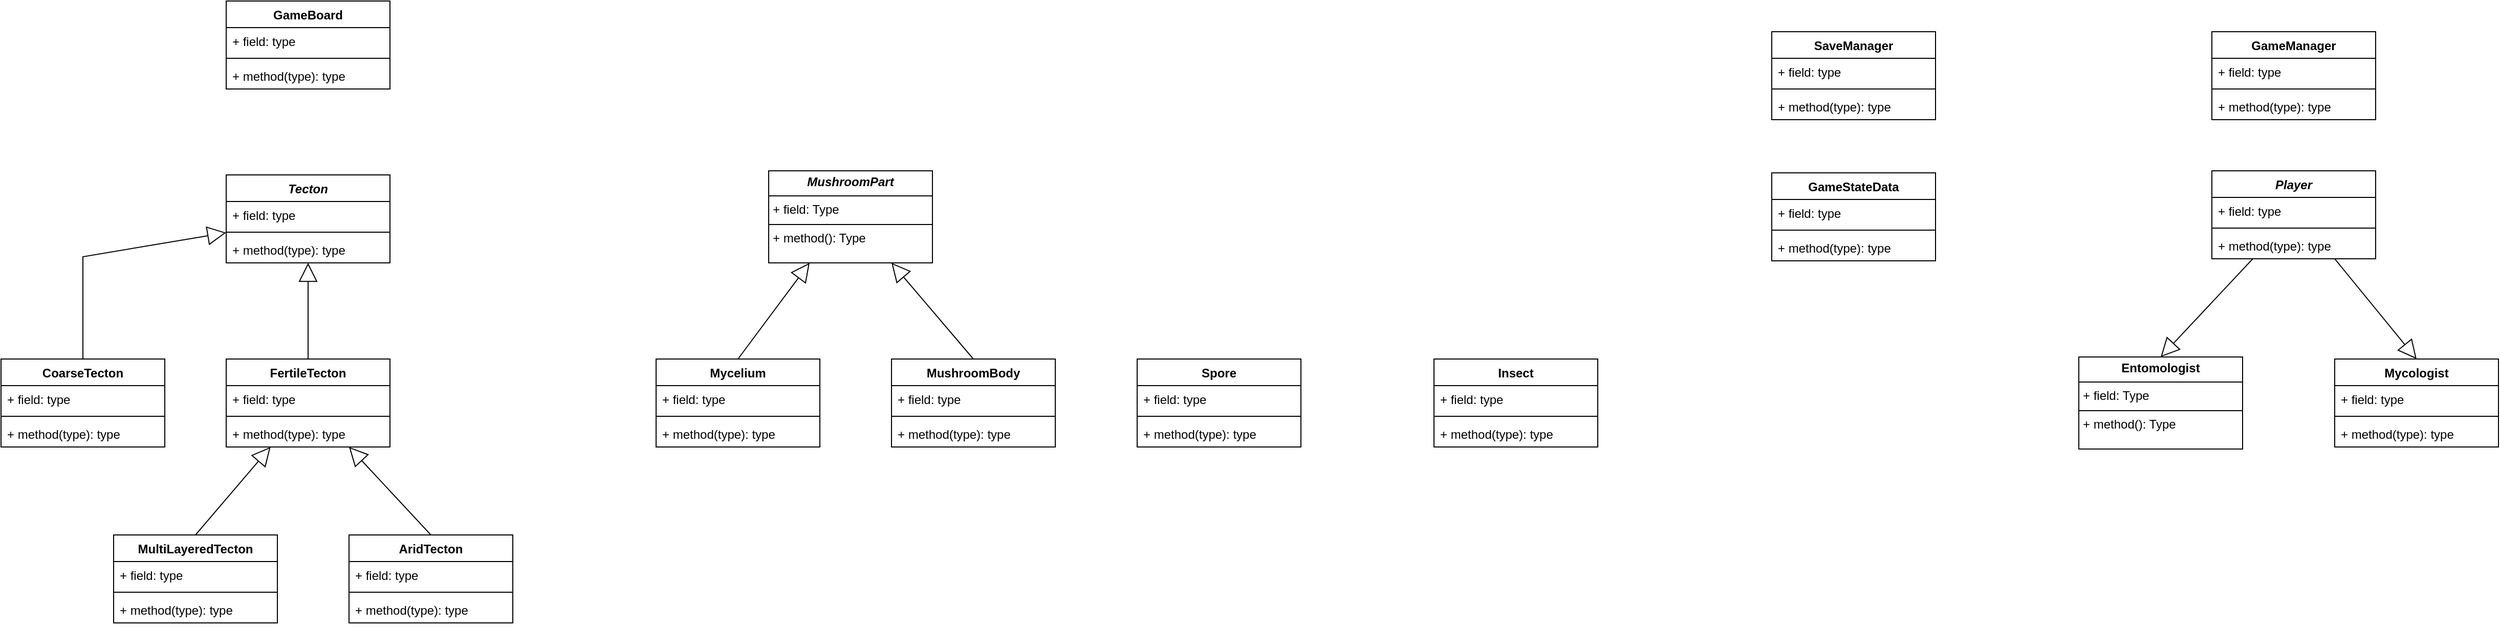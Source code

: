 <mxfile version="26.0.16">
  <diagram name="1 oldal" id="HN4nqooMKYYf8FHrTF-G">
    <mxGraphModel dx="1392" dy="761" grid="1" gridSize="10" guides="1" tooltips="1" connect="1" arrows="1" fold="1" page="1" pageScale="1" pageWidth="827" pageHeight="1169" math="0" shadow="0">
      <root>
        <mxCell id="0" />
        <mxCell id="1" parent="0" />
        <mxCell id="9xMKTx-2CF4HgZ_WFdCq-62" value="&lt;i&gt;Tecton&lt;/i&gt;" style="swimlane;fontStyle=1;align=center;verticalAlign=top;childLayout=stackLayout;horizontal=1;startSize=26;horizontalStack=0;resizeParent=1;resizeParentMax=0;resizeLast=0;collapsible=1;marginBottom=0;whiteSpace=wrap;html=1;" parent="1" vertex="1">
          <mxGeometry x="240" y="190" width="160" height="86" as="geometry">
            <mxRectangle x="240" y="190" width="80" height="30" as="alternateBounds" />
          </mxGeometry>
        </mxCell>
        <mxCell id="9xMKTx-2CF4HgZ_WFdCq-63" value="+ field: type" style="text;strokeColor=none;fillColor=none;align=left;verticalAlign=top;spacingLeft=4;spacingRight=4;overflow=hidden;rotatable=0;points=[[0,0.5],[1,0.5]];portConstraint=eastwest;whiteSpace=wrap;html=1;" parent="9xMKTx-2CF4HgZ_WFdCq-62" vertex="1">
          <mxGeometry y="26" width="160" height="26" as="geometry" />
        </mxCell>
        <mxCell id="9xMKTx-2CF4HgZ_WFdCq-64" value="" style="line;strokeWidth=1;fillColor=none;align=left;verticalAlign=middle;spacingTop=-1;spacingLeft=3;spacingRight=3;rotatable=0;labelPosition=right;points=[];portConstraint=eastwest;strokeColor=inherit;" parent="9xMKTx-2CF4HgZ_WFdCq-62" vertex="1">
          <mxGeometry y="52" width="160" height="8" as="geometry" />
        </mxCell>
        <mxCell id="9xMKTx-2CF4HgZ_WFdCq-65" value="+ method(type): type" style="text;strokeColor=none;fillColor=none;align=left;verticalAlign=top;spacingLeft=4;spacingRight=4;overflow=hidden;rotatable=0;points=[[0,0.5],[1,0.5]];portConstraint=eastwest;whiteSpace=wrap;html=1;" parent="9xMKTx-2CF4HgZ_WFdCq-62" vertex="1">
          <mxGeometry y="60" width="160" height="26" as="geometry" />
        </mxCell>
        <mxCell id="9xMKTx-2CF4HgZ_WFdCq-66" value="CoarseTecton" style="swimlane;fontStyle=1;align=center;verticalAlign=top;childLayout=stackLayout;horizontal=1;startSize=26;horizontalStack=0;resizeParent=1;resizeParentMax=0;resizeLast=0;collapsible=1;marginBottom=0;whiteSpace=wrap;html=1;" parent="1" vertex="1">
          <mxGeometry x="20" y="370" width="160" height="86" as="geometry" />
        </mxCell>
        <mxCell id="9xMKTx-2CF4HgZ_WFdCq-67" value="+ field: type" style="text;strokeColor=none;fillColor=none;align=left;verticalAlign=top;spacingLeft=4;spacingRight=4;overflow=hidden;rotatable=0;points=[[0,0.5],[1,0.5]];portConstraint=eastwest;whiteSpace=wrap;html=1;" parent="9xMKTx-2CF4HgZ_WFdCq-66" vertex="1">
          <mxGeometry y="26" width="160" height="26" as="geometry" />
        </mxCell>
        <mxCell id="9xMKTx-2CF4HgZ_WFdCq-68" value="" style="line;strokeWidth=1;fillColor=none;align=left;verticalAlign=middle;spacingTop=-1;spacingLeft=3;spacingRight=3;rotatable=0;labelPosition=right;points=[];portConstraint=eastwest;strokeColor=inherit;" parent="9xMKTx-2CF4HgZ_WFdCq-66" vertex="1">
          <mxGeometry y="52" width="160" height="8" as="geometry" />
        </mxCell>
        <mxCell id="9xMKTx-2CF4HgZ_WFdCq-69" value="+ method(type): type" style="text;strokeColor=none;fillColor=none;align=left;verticalAlign=top;spacingLeft=4;spacingRight=4;overflow=hidden;rotatable=0;points=[[0,0.5],[1,0.5]];portConstraint=eastwest;whiteSpace=wrap;html=1;" parent="9xMKTx-2CF4HgZ_WFdCq-66" vertex="1">
          <mxGeometry y="60" width="160" height="26" as="geometry" />
        </mxCell>
        <mxCell id="9xMKTx-2CF4HgZ_WFdCq-72" value="FertileTecton" style="swimlane;fontStyle=1;align=center;verticalAlign=top;childLayout=stackLayout;horizontal=1;startSize=26;horizontalStack=0;resizeParent=1;resizeParentMax=0;resizeLast=0;collapsible=1;marginBottom=0;whiteSpace=wrap;html=1;" parent="1" vertex="1">
          <mxGeometry x="240" y="370" width="160" height="86" as="geometry" />
        </mxCell>
        <mxCell id="9xMKTx-2CF4HgZ_WFdCq-73" value="+ field: type" style="text;strokeColor=none;fillColor=none;align=left;verticalAlign=top;spacingLeft=4;spacingRight=4;overflow=hidden;rotatable=0;points=[[0,0.5],[1,0.5]];portConstraint=eastwest;whiteSpace=wrap;html=1;" parent="9xMKTx-2CF4HgZ_WFdCq-72" vertex="1">
          <mxGeometry y="26" width="160" height="26" as="geometry" />
        </mxCell>
        <mxCell id="9xMKTx-2CF4HgZ_WFdCq-74" value="" style="line;strokeWidth=1;fillColor=none;align=left;verticalAlign=middle;spacingTop=-1;spacingLeft=3;spacingRight=3;rotatable=0;labelPosition=right;points=[];portConstraint=eastwest;strokeColor=inherit;" parent="9xMKTx-2CF4HgZ_WFdCq-72" vertex="1">
          <mxGeometry y="52" width="160" height="8" as="geometry" />
        </mxCell>
        <mxCell id="9xMKTx-2CF4HgZ_WFdCq-75" value="+ method(type): type" style="text;strokeColor=none;fillColor=none;align=left;verticalAlign=top;spacingLeft=4;spacingRight=4;overflow=hidden;rotatable=0;points=[[0,0.5],[1,0.5]];portConstraint=eastwest;whiteSpace=wrap;html=1;" parent="9xMKTx-2CF4HgZ_WFdCq-72" vertex="1">
          <mxGeometry y="60" width="160" height="26" as="geometry" />
        </mxCell>
        <mxCell id="9xMKTx-2CF4HgZ_WFdCq-80" value="" style="endArrow=block;endSize=16;endFill=0;html=1;rounded=0;exitX=0.5;exitY=0;exitDx=0;exitDy=0;" parent="1" target="9xMKTx-2CF4HgZ_WFdCq-62" edge="1" source="9xMKTx-2CF4HgZ_WFdCq-66">
          <mxGeometry width="160" relative="1" as="geometry">
            <mxPoint x="240" y="270" as="sourcePoint" />
            <mxPoint x="220" y="320" as="targetPoint" />
            <Array as="points">
              <mxPoint x="100" y="270" />
            </Array>
          </mxGeometry>
        </mxCell>
        <mxCell id="9xMKTx-2CF4HgZ_WFdCq-81" value="" style="endArrow=block;endSize=16;endFill=0;html=1;rounded=0;exitX=0.5;exitY=0;exitDx=0;exitDy=0;" parent="1" source="9xMKTx-2CF4HgZ_WFdCq-72" edge="1" target="9xMKTx-2CF4HgZ_WFdCq-62">
          <mxGeometry width="160" relative="1" as="geometry">
            <mxPoint x="314" y="270" as="sourcePoint" />
            <mxPoint x="370" y="330" as="targetPoint" />
          </mxGeometry>
        </mxCell>
        <mxCell id="9xMKTx-2CF4HgZ_WFdCq-82" value="MultiLayeredTecton" style="swimlane;fontStyle=1;align=center;verticalAlign=top;childLayout=stackLayout;horizontal=1;startSize=26;horizontalStack=0;resizeParent=1;resizeParentMax=0;resizeLast=0;collapsible=1;marginBottom=0;whiteSpace=wrap;html=1;" parent="1" vertex="1">
          <mxGeometry x="130" y="542" width="160" height="86" as="geometry" />
        </mxCell>
        <mxCell id="9xMKTx-2CF4HgZ_WFdCq-83" value="+ field: type" style="text;strokeColor=none;fillColor=none;align=left;verticalAlign=top;spacingLeft=4;spacingRight=4;overflow=hidden;rotatable=0;points=[[0,0.5],[1,0.5]];portConstraint=eastwest;whiteSpace=wrap;html=1;" parent="9xMKTx-2CF4HgZ_WFdCq-82" vertex="1">
          <mxGeometry y="26" width="160" height="26" as="geometry" />
        </mxCell>
        <mxCell id="9xMKTx-2CF4HgZ_WFdCq-84" value="" style="line;strokeWidth=1;fillColor=none;align=left;verticalAlign=middle;spacingTop=-1;spacingLeft=3;spacingRight=3;rotatable=0;labelPosition=right;points=[];portConstraint=eastwest;strokeColor=inherit;" parent="9xMKTx-2CF4HgZ_WFdCq-82" vertex="1">
          <mxGeometry y="52" width="160" height="8" as="geometry" />
        </mxCell>
        <mxCell id="9xMKTx-2CF4HgZ_WFdCq-85" value="+ method(type): type" style="text;strokeColor=none;fillColor=none;align=left;verticalAlign=top;spacingLeft=4;spacingRight=4;overflow=hidden;rotatable=0;points=[[0,0.5],[1,0.5]];portConstraint=eastwest;whiteSpace=wrap;html=1;" parent="9xMKTx-2CF4HgZ_WFdCq-82" vertex="1">
          <mxGeometry y="60" width="160" height="26" as="geometry" />
        </mxCell>
        <mxCell id="9xMKTx-2CF4HgZ_WFdCq-86" value="AridTecton" style="swimlane;fontStyle=1;align=center;verticalAlign=top;childLayout=stackLayout;horizontal=1;startSize=26;horizontalStack=0;resizeParent=1;resizeParentMax=0;resizeLast=0;collapsible=1;marginBottom=0;whiteSpace=wrap;html=1;" parent="1" vertex="1">
          <mxGeometry x="360" y="542" width="160" height="86" as="geometry" />
        </mxCell>
        <mxCell id="9xMKTx-2CF4HgZ_WFdCq-87" value="+ field: type" style="text;strokeColor=none;fillColor=none;align=left;verticalAlign=top;spacingLeft=4;spacingRight=4;overflow=hidden;rotatable=0;points=[[0,0.5],[1,0.5]];portConstraint=eastwest;whiteSpace=wrap;html=1;" parent="9xMKTx-2CF4HgZ_WFdCq-86" vertex="1">
          <mxGeometry y="26" width="160" height="26" as="geometry" />
        </mxCell>
        <mxCell id="9xMKTx-2CF4HgZ_WFdCq-88" value="" style="line;strokeWidth=1;fillColor=none;align=left;verticalAlign=middle;spacingTop=-1;spacingLeft=3;spacingRight=3;rotatable=0;labelPosition=right;points=[];portConstraint=eastwest;strokeColor=inherit;" parent="9xMKTx-2CF4HgZ_WFdCq-86" vertex="1">
          <mxGeometry y="52" width="160" height="8" as="geometry" />
        </mxCell>
        <mxCell id="9xMKTx-2CF4HgZ_WFdCq-89" value="+ method(type): type" style="text;strokeColor=none;fillColor=none;align=left;verticalAlign=top;spacingLeft=4;spacingRight=4;overflow=hidden;rotatable=0;points=[[0,0.5],[1,0.5]];portConstraint=eastwest;whiteSpace=wrap;html=1;" parent="9xMKTx-2CF4HgZ_WFdCq-86" vertex="1">
          <mxGeometry y="60" width="160" height="26" as="geometry" />
        </mxCell>
        <mxCell id="9xMKTx-2CF4HgZ_WFdCq-94" value="" style="endArrow=block;endSize=16;endFill=0;html=1;rounded=0;exitX=0.5;exitY=0;exitDx=0;exitDy=0;" parent="1" source="9xMKTx-2CF4HgZ_WFdCq-86" target="9xMKTx-2CF4HgZ_WFdCq-72" edge="1">
          <mxGeometry width="160" relative="1" as="geometry">
            <mxPoint x="330" y="430" as="sourcePoint" />
            <mxPoint x="490" y="490" as="targetPoint" />
          </mxGeometry>
        </mxCell>
        <mxCell id="9xMKTx-2CF4HgZ_WFdCq-96" value="" style="endArrow=block;endSize=16;endFill=0;html=1;rounded=0;exitX=0.5;exitY=0;exitDx=0;exitDy=0;" parent="1" source="9xMKTx-2CF4HgZ_WFdCq-82" target="9xMKTx-2CF4HgZ_WFdCq-72" edge="1">
          <mxGeometry x="0.003" width="160" relative="1" as="geometry">
            <mxPoint x="270" y="520" as="sourcePoint" />
            <mxPoint x="190" y="520" as="targetPoint" />
            <mxPoint as="offset" />
          </mxGeometry>
        </mxCell>
        <mxCell id="9xMKTx-2CF4HgZ_WFdCq-107" value="&lt;p style=&quot;margin:0px;margin-top:4px;text-align:center;&quot;&gt;&lt;b&gt;&lt;i&gt;MushroomPart&lt;/i&gt;&lt;/b&gt;&lt;/p&gt;&lt;hr size=&quot;1&quot; style=&quot;border-style:solid;&quot;&gt;&lt;p style=&quot;margin:0px;margin-left:4px;&quot;&gt;+ field: Type&lt;/p&gt;&lt;hr size=&quot;1&quot; style=&quot;border-style:solid;&quot;&gt;&lt;p style=&quot;margin:0px;margin-left:4px;&quot;&gt;+ method(): Type&lt;/p&gt;" style="verticalAlign=top;align=left;overflow=fill;html=1;whiteSpace=wrap;" parent="1" vertex="1">
          <mxGeometry x="770" y="186" width="160" height="90" as="geometry" />
        </mxCell>
        <mxCell id="9xMKTx-2CF4HgZ_WFdCq-108" style="edgeStyle=orthogonalEdgeStyle;rounded=0;orthogonalLoop=1;jettySize=auto;html=1;exitX=0.5;exitY=1;exitDx=0;exitDy=0;" parent="1" source="9xMKTx-2CF4HgZ_WFdCq-107" target="9xMKTx-2CF4HgZ_WFdCq-107" edge="1">
          <mxGeometry relative="1" as="geometry" />
        </mxCell>
        <mxCell id="9xMKTx-2CF4HgZ_WFdCq-109" value="Mycelium" style="swimlane;fontStyle=1;align=center;verticalAlign=top;childLayout=stackLayout;horizontal=1;startSize=26;horizontalStack=0;resizeParent=1;resizeParentMax=0;resizeLast=0;collapsible=1;marginBottom=0;whiteSpace=wrap;html=1;" parent="1" vertex="1">
          <mxGeometry x="660" y="370" width="160" height="86" as="geometry" />
        </mxCell>
        <mxCell id="9xMKTx-2CF4HgZ_WFdCq-110" value="+ field: type" style="text;strokeColor=none;fillColor=none;align=left;verticalAlign=top;spacingLeft=4;spacingRight=4;overflow=hidden;rotatable=0;points=[[0,0.5],[1,0.5]];portConstraint=eastwest;whiteSpace=wrap;html=1;" parent="9xMKTx-2CF4HgZ_WFdCq-109" vertex="1">
          <mxGeometry y="26" width="160" height="26" as="geometry" />
        </mxCell>
        <mxCell id="9xMKTx-2CF4HgZ_WFdCq-111" value="" style="line;strokeWidth=1;fillColor=none;align=left;verticalAlign=middle;spacingTop=-1;spacingLeft=3;spacingRight=3;rotatable=0;labelPosition=right;points=[];portConstraint=eastwest;strokeColor=inherit;" parent="9xMKTx-2CF4HgZ_WFdCq-109" vertex="1">
          <mxGeometry y="52" width="160" height="8" as="geometry" />
        </mxCell>
        <mxCell id="9xMKTx-2CF4HgZ_WFdCq-112" value="+ method(type): type" style="text;strokeColor=none;fillColor=none;align=left;verticalAlign=top;spacingLeft=4;spacingRight=4;overflow=hidden;rotatable=0;points=[[0,0.5],[1,0.5]];portConstraint=eastwest;whiteSpace=wrap;html=1;" parent="9xMKTx-2CF4HgZ_WFdCq-109" vertex="1">
          <mxGeometry y="60" width="160" height="26" as="geometry" />
        </mxCell>
        <mxCell id="9xMKTx-2CF4HgZ_WFdCq-113" value="MushroomBody" style="swimlane;fontStyle=1;align=center;verticalAlign=top;childLayout=stackLayout;horizontal=1;startSize=26;horizontalStack=0;resizeParent=1;resizeParentMax=0;resizeLast=0;collapsible=1;marginBottom=0;whiteSpace=wrap;html=1;" parent="1" vertex="1">
          <mxGeometry x="890" y="370" width="160" height="86" as="geometry" />
        </mxCell>
        <mxCell id="9xMKTx-2CF4HgZ_WFdCq-114" value="+ field: type" style="text;strokeColor=none;fillColor=none;align=left;verticalAlign=top;spacingLeft=4;spacingRight=4;overflow=hidden;rotatable=0;points=[[0,0.5],[1,0.5]];portConstraint=eastwest;whiteSpace=wrap;html=1;" parent="9xMKTx-2CF4HgZ_WFdCq-113" vertex="1">
          <mxGeometry y="26" width="160" height="26" as="geometry" />
        </mxCell>
        <mxCell id="9xMKTx-2CF4HgZ_WFdCq-115" value="" style="line;strokeWidth=1;fillColor=none;align=left;verticalAlign=middle;spacingTop=-1;spacingLeft=3;spacingRight=3;rotatable=0;labelPosition=right;points=[];portConstraint=eastwest;strokeColor=inherit;" parent="9xMKTx-2CF4HgZ_WFdCq-113" vertex="1">
          <mxGeometry y="52" width="160" height="8" as="geometry" />
        </mxCell>
        <mxCell id="9xMKTx-2CF4HgZ_WFdCq-116" value="+ method(type): type" style="text;strokeColor=none;fillColor=none;align=left;verticalAlign=top;spacingLeft=4;spacingRight=4;overflow=hidden;rotatable=0;points=[[0,0.5],[1,0.5]];portConstraint=eastwest;whiteSpace=wrap;html=1;" parent="9xMKTx-2CF4HgZ_WFdCq-113" vertex="1">
          <mxGeometry y="60" width="160" height="26" as="geometry" />
        </mxCell>
        <mxCell id="9xMKTx-2CF4HgZ_WFdCq-117" value="" style="endArrow=block;endSize=16;endFill=0;html=1;rounded=0;exitX=0.5;exitY=0;exitDx=0;exitDy=0;entryX=0.75;entryY=1;entryDx=0;entryDy=0;" parent="1" source="9xMKTx-2CF4HgZ_WFdCq-113" target="9xMKTx-2CF4HgZ_WFdCq-107" edge="1">
          <mxGeometry width="160" relative="1" as="geometry">
            <mxPoint x="330" y="430" as="sourcePoint" />
            <mxPoint x="980" y="320" as="targetPoint" />
          </mxGeometry>
        </mxCell>
        <mxCell id="9xMKTx-2CF4HgZ_WFdCq-118" value="" style="endArrow=block;endSize=16;endFill=0;html=1;rounded=0;exitX=0.5;exitY=0;exitDx=0;exitDy=0;entryX=0.25;entryY=1;entryDx=0;entryDy=0;" parent="1" source="9xMKTx-2CF4HgZ_WFdCq-109" target="9xMKTx-2CF4HgZ_WFdCq-107" edge="1">
          <mxGeometry width="160" relative="1" as="geometry">
            <mxPoint x="330" y="430" as="sourcePoint" />
            <mxPoint x="720" y="320" as="targetPoint" />
          </mxGeometry>
        </mxCell>
        <mxCell id="9xMKTx-2CF4HgZ_WFdCq-123" value="Spore" style="swimlane;fontStyle=1;align=center;verticalAlign=top;childLayout=stackLayout;horizontal=1;startSize=26;horizontalStack=0;resizeParent=1;resizeParentMax=0;resizeLast=0;collapsible=1;marginBottom=0;whiteSpace=wrap;html=1;" parent="1" vertex="1">
          <mxGeometry x="1130" y="370" width="160" height="86" as="geometry" />
        </mxCell>
        <mxCell id="9xMKTx-2CF4HgZ_WFdCq-124" value="+ field: type" style="text;strokeColor=none;fillColor=none;align=left;verticalAlign=top;spacingLeft=4;spacingRight=4;overflow=hidden;rotatable=0;points=[[0,0.5],[1,0.5]];portConstraint=eastwest;whiteSpace=wrap;html=1;" parent="9xMKTx-2CF4HgZ_WFdCq-123" vertex="1">
          <mxGeometry y="26" width="160" height="26" as="geometry" />
        </mxCell>
        <mxCell id="9xMKTx-2CF4HgZ_WFdCq-125" value="" style="line;strokeWidth=1;fillColor=none;align=left;verticalAlign=middle;spacingTop=-1;spacingLeft=3;spacingRight=3;rotatable=0;labelPosition=right;points=[];portConstraint=eastwest;strokeColor=inherit;" parent="9xMKTx-2CF4HgZ_WFdCq-123" vertex="1">
          <mxGeometry y="52" width="160" height="8" as="geometry" />
        </mxCell>
        <mxCell id="9xMKTx-2CF4HgZ_WFdCq-126" value="+ method(type): type" style="text;strokeColor=none;fillColor=none;align=left;verticalAlign=top;spacingLeft=4;spacingRight=4;overflow=hidden;rotatable=0;points=[[0,0.5],[1,0.5]];portConstraint=eastwest;whiteSpace=wrap;html=1;" parent="9xMKTx-2CF4HgZ_WFdCq-123" vertex="1">
          <mxGeometry y="60" width="160" height="26" as="geometry" />
        </mxCell>
        <mxCell id="9xMKTx-2CF4HgZ_WFdCq-139" value="Insect" style="swimlane;fontStyle=1;align=center;verticalAlign=top;childLayout=stackLayout;horizontal=1;startSize=26;horizontalStack=0;resizeParent=1;resizeParentMax=0;resizeLast=0;collapsible=1;marginBottom=0;whiteSpace=wrap;html=1;" parent="1" vertex="1">
          <mxGeometry x="1420" y="370" width="160" height="86" as="geometry" />
        </mxCell>
        <mxCell id="9xMKTx-2CF4HgZ_WFdCq-140" value="+ field: type" style="text;strokeColor=none;fillColor=none;align=left;verticalAlign=top;spacingLeft=4;spacingRight=4;overflow=hidden;rotatable=0;points=[[0,0.5],[1,0.5]];portConstraint=eastwest;whiteSpace=wrap;html=1;" parent="9xMKTx-2CF4HgZ_WFdCq-139" vertex="1">
          <mxGeometry y="26" width="160" height="26" as="geometry" />
        </mxCell>
        <mxCell id="9xMKTx-2CF4HgZ_WFdCq-141" value="" style="line;strokeWidth=1;fillColor=none;align=left;verticalAlign=middle;spacingTop=-1;spacingLeft=3;spacingRight=3;rotatable=0;labelPosition=right;points=[];portConstraint=eastwest;strokeColor=inherit;" parent="9xMKTx-2CF4HgZ_WFdCq-139" vertex="1">
          <mxGeometry y="52" width="160" height="8" as="geometry" />
        </mxCell>
        <mxCell id="9xMKTx-2CF4HgZ_WFdCq-142" value="+ method(type): type" style="text;strokeColor=none;fillColor=none;align=left;verticalAlign=top;spacingLeft=4;spacingRight=4;overflow=hidden;rotatable=0;points=[[0,0.5],[1,0.5]];portConstraint=eastwest;whiteSpace=wrap;html=1;" parent="9xMKTx-2CF4HgZ_WFdCq-139" vertex="1">
          <mxGeometry y="60" width="160" height="26" as="geometry" />
        </mxCell>
        <mxCell id="9xMKTx-2CF4HgZ_WFdCq-143" value="GameManager" style="swimlane;fontStyle=1;align=center;verticalAlign=top;childLayout=stackLayout;horizontal=1;startSize=26;horizontalStack=0;resizeParent=1;resizeParentMax=0;resizeLast=0;collapsible=1;marginBottom=0;whiteSpace=wrap;html=1;" parent="1" vertex="1">
          <mxGeometry x="2180" y="50" width="160" height="86" as="geometry" />
        </mxCell>
        <mxCell id="9xMKTx-2CF4HgZ_WFdCq-144" value="+ field: type" style="text;strokeColor=none;fillColor=none;align=left;verticalAlign=top;spacingLeft=4;spacingRight=4;overflow=hidden;rotatable=0;points=[[0,0.5],[1,0.5]];portConstraint=eastwest;whiteSpace=wrap;html=1;" parent="9xMKTx-2CF4HgZ_WFdCq-143" vertex="1">
          <mxGeometry y="26" width="160" height="26" as="geometry" />
        </mxCell>
        <mxCell id="9xMKTx-2CF4HgZ_WFdCq-145" value="" style="line;strokeWidth=1;fillColor=none;align=left;verticalAlign=middle;spacingTop=-1;spacingLeft=3;spacingRight=3;rotatable=0;labelPosition=right;points=[];portConstraint=eastwest;strokeColor=inherit;" parent="9xMKTx-2CF4HgZ_WFdCq-143" vertex="1">
          <mxGeometry y="52" width="160" height="8" as="geometry" />
        </mxCell>
        <mxCell id="9xMKTx-2CF4HgZ_WFdCq-146" value="+ method(type): type" style="text;strokeColor=none;fillColor=none;align=left;verticalAlign=top;spacingLeft=4;spacingRight=4;overflow=hidden;rotatable=0;points=[[0,0.5],[1,0.5]];portConstraint=eastwest;whiteSpace=wrap;html=1;" parent="9xMKTx-2CF4HgZ_WFdCq-143" vertex="1">
          <mxGeometry y="60" width="160" height="26" as="geometry" />
        </mxCell>
        <mxCell id="9xMKTx-2CF4HgZ_WFdCq-159" value="GameBoard" style="swimlane;fontStyle=1;align=center;verticalAlign=top;childLayout=stackLayout;horizontal=1;startSize=26;horizontalStack=0;resizeParent=1;resizeParentMax=0;resizeLast=0;collapsible=1;marginBottom=0;whiteSpace=wrap;html=1;" parent="1" vertex="1">
          <mxGeometry x="240" y="20" width="160" height="86" as="geometry" />
        </mxCell>
        <mxCell id="9xMKTx-2CF4HgZ_WFdCq-160" value="+ field: type" style="text;strokeColor=none;fillColor=none;align=left;verticalAlign=top;spacingLeft=4;spacingRight=4;overflow=hidden;rotatable=0;points=[[0,0.5],[1,0.5]];portConstraint=eastwest;whiteSpace=wrap;html=1;" parent="9xMKTx-2CF4HgZ_WFdCq-159" vertex="1">
          <mxGeometry y="26" width="160" height="26" as="geometry" />
        </mxCell>
        <mxCell id="9xMKTx-2CF4HgZ_WFdCq-161" value="" style="line;strokeWidth=1;fillColor=none;align=left;verticalAlign=middle;spacingTop=-1;spacingLeft=3;spacingRight=3;rotatable=0;labelPosition=right;points=[];portConstraint=eastwest;strokeColor=inherit;" parent="9xMKTx-2CF4HgZ_WFdCq-159" vertex="1">
          <mxGeometry y="52" width="160" height="8" as="geometry" />
        </mxCell>
        <mxCell id="9xMKTx-2CF4HgZ_WFdCq-162" value="+ method(type): type" style="text;strokeColor=none;fillColor=none;align=left;verticalAlign=top;spacingLeft=4;spacingRight=4;overflow=hidden;rotatable=0;points=[[0,0.5],[1,0.5]];portConstraint=eastwest;whiteSpace=wrap;html=1;" parent="9xMKTx-2CF4HgZ_WFdCq-159" vertex="1">
          <mxGeometry y="60" width="160" height="26" as="geometry" />
        </mxCell>
        <mxCell id="9xMKTx-2CF4HgZ_WFdCq-164" value="&lt;p style=&quot;margin:0px;margin-top:4px;text-align:center;&quot;&gt;&lt;b&gt;Entomologist&lt;/b&gt;&lt;/p&gt;&lt;hr size=&quot;1&quot; style=&quot;border-style:solid;&quot;&gt;&lt;p style=&quot;margin:0px;margin-left:4px;&quot;&gt;+ field: Type&lt;/p&gt;&lt;hr size=&quot;1&quot; style=&quot;border-style:solid;&quot;&gt;&lt;p style=&quot;margin:0px;margin-left:4px;&quot;&gt;+ method(): Type&lt;/p&gt;" style="verticalAlign=top;align=left;overflow=fill;html=1;whiteSpace=wrap;" parent="1" vertex="1">
          <mxGeometry x="2050" y="368" width="160" height="90" as="geometry" />
        </mxCell>
        <mxCell id="9xMKTx-2CF4HgZ_WFdCq-169" value="&lt;div&gt;&lt;i&gt;Player&lt;/i&gt;&lt;/div&gt;" style="swimlane;fontStyle=1;align=center;verticalAlign=top;childLayout=stackLayout;horizontal=1;startSize=26;horizontalStack=0;resizeParent=1;resizeParentMax=0;resizeLast=0;collapsible=1;marginBottom=0;whiteSpace=wrap;html=1;" parent="1" vertex="1">
          <mxGeometry x="2180" y="186" width="160" height="86" as="geometry" />
        </mxCell>
        <mxCell id="9xMKTx-2CF4HgZ_WFdCq-170" value="+ field: type" style="text;strokeColor=none;fillColor=none;align=left;verticalAlign=top;spacingLeft=4;spacingRight=4;overflow=hidden;rotatable=0;points=[[0,0.5],[1,0.5]];portConstraint=eastwest;whiteSpace=wrap;html=1;" parent="9xMKTx-2CF4HgZ_WFdCq-169" vertex="1">
          <mxGeometry y="26" width="160" height="26" as="geometry" />
        </mxCell>
        <mxCell id="9xMKTx-2CF4HgZ_WFdCq-171" value="" style="line;strokeWidth=1;fillColor=none;align=left;verticalAlign=middle;spacingTop=-1;spacingLeft=3;spacingRight=3;rotatable=0;labelPosition=right;points=[];portConstraint=eastwest;strokeColor=inherit;" parent="9xMKTx-2CF4HgZ_WFdCq-169" vertex="1">
          <mxGeometry y="52" width="160" height="8" as="geometry" />
        </mxCell>
        <mxCell id="9xMKTx-2CF4HgZ_WFdCq-172" value="+ method(type): type" style="text;strokeColor=none;fillColor=none;align=left;verticalAlign=top;spacingLeft=4;spacingRight=4;overflow=hidden;rotatable=0;points=[[0,0.5],[1,0.5]];portConstraint=eastwest;whiteSpace=wrap;html=1;" parent="9xMKTx-2CF4HgZ_WFdCq-169" vertex="1">
          <mxGeometry y="60" width="160" height="26" as="geometry" />
        </mxCell>
        <mxCell id="9xMKTx-2CF4HgZ_WFdCq-177" value="&lt;strong data-end=&quot;60&quot; data-start=&quot;46&quot;&gt;Mycologist&lt;/strong&gt;" style="swimlane;fontStyle=1;align=center;verticalAlign=top;childLayout=stackLayout;horizontal=1;startSize=26;horizontalStack=0;resizeParent=1;resizeParentMax=0;resizeLast=0;collapsible=1;marginBottom=0;whiteSpace=wrap;html=1;" parent="1" vertex="1">
          <mxGeometry x="2300" y="370" width="160" height="86" as="geometry" />
        </mxCell>
        <mxCell id="9xMKTx-2CF4HgZ_WFdCq-178" value="+ field: type" style="text;strokeColor=none;fillColor=none;align=left;verticalAlign=top;spacingLeft=4;spacingRight=4;overflow=hidden;rotatable=0;points=[[0,0.5],[1,0.5]];portConstraint=eastwest;whiteSpace=wrap;html=1;" parent="9xMKTx-2CF4HgZ_WFdCq-177" vertex="1">
          <mxGeometry y="26" width="160" height="26" as="geometry" />
        </mxCell>
        <mxCell id="9xMKTx-2CF4HgZ_WFdCq-179" value="" style="line;strokeWidth=1;fillColor=none;align=left;verticalAlign=middle;spacingTop=-1;spacingLeft=3;spacingRight=3;rotatable=0;labelPosition=right;points=[];portConstraint=eastwest;strokeColor=inherit;" parent="9xMKTx-2CF4HgZ_WFdCq-177" vertex="1">
          <mxGeometry y="52" width="160" height="8" as="geometry" />
        </mxCell>
        <mxCell id="9xMKTx-2CF4HgZ_WFdCq-180" value="+ method(type): type" style="text;strokeColor=none;fillColor=none;align=left;verticalAlign=top;spacingLeft=4;spacingRight=4;overflow=hidden;rotatable=0;points=[[0,0.5],[1,0.5]];portConstraint=eastwest;whiteSpace=wrap;html=1;" parent="9xMKTx-2CF4HgZ_WFdCq-177" vertex="1">
          <mxGeometry y="60" width="160" height="26" as="geometry" />
        </mxCell>
        <mxCell id="9xMKTx-2CF4HgZ_WFdCq-181" value="" style="endArrow=block;endSize=16;endFill=0;html=1;rounded=0;entryX=0.5;entryY=0;entryDx=0;entryDy=0;exitX=0.25;exitY=1;exitDx=0;exitDy=0;" parent="1" source="9xMKTx-2CF4HgZ_WFdCq-169" target="9xMKTx-2CF4HgZ_WFdCq-164" edge="1">
          <mxGeometry width="160" relative="1" as="geometry">
            <mxPoint x="2100" y="340" as="sourcePoint" />
            <mxPoint x="2260" y="340" as="targetPoint" />
          </mxGeometry>
        </mxCell>
        <mxCell id="9xMKTx-2CF4HgZ_WFdCq-182" value="" style="endArrow=block;endSize=16;endFill=0;html=1;rounded=0;entryX=0.5;entryY=0;entryDx=0;entryDy=0;exitX=0.75;exitY=1;exitDx=0;exitDy=0;" parent="1" source="9xMKTx-2CF4HgZ_WFdCq-169" target="9xMKTx-2CF4HgZ_WFdCq-177" edge="1">
          <mxGeometry width="160" relative="1" as="geometry">
            <mxPoint x="2100" y="340" as="sourcePoint" />
            <mxPoint x="2260" y="340" as="targetPoint" />
          </mxGeometry>
        </mxCell>
        <mxCell id="9xMKTx-2CF4HgZ_WFdCq-183" value="&lt;div&gt;GameStateData&lt;/div&gt;" style="swimlane;fontStyle=1;align=center;verticalAlign=top;childLayout=stackLayout;horizontal=1;startSize=26;horizontalStack=0;resizeParent=1;resizeParentMax=0;resizeLast=0;collapsible=1;marginBottom=0;whiteSpace=wrap;html=1;" parent="1" vertex="1">
          <mxGeometry x="1750" y="188" width="160" height="86" as="geometry" />
        </mxCell>
        <mxCell id="9xMKTx-2CF4HgZ_WFdCq-184" value="+ field: type" style="text;strokeColor=none;fillColor=none;align=left;verticalAlign=top;spacingLeft=4;spacingRight=4;overflow=hidden;rotatable=0;points=[[0,0.5],[1,0.5]];portConstraint=eastwest;whiteSpace=wrap;html=1;" parent="9xMKTx-2CF4HgZ_WFdCq-183" vertex="1">
          <mxGeometry y="26" width="160" height="26" as="geometry" />
        </mxCell>
        <mxCell id="9xMKTx-2CF4HgZ_WFdCq-185" value="" style="line;strokeWidth=1;fillColor=none;align=left;verticalAlign=middle;spacingTop=-1;spacingLeft=3;spacingRight=3;rotatable=0;labelPosition=right;points=[];portConstraint=eastwest;strokeColor=inherit;" parent="9xMKTx-2CF4HgZ_WFdCq-183" vertex="1">
          <mxGeometry y="52" width="160" height="8" as="geometry" />
        </mxCell>
        <mxCell id="9xMKTx-2CF4HgZ_WFdCq-186" value="+ method(type): type" style="text;strokeColor=none;fillColor=none;align=left;verticalAlign=top;spacingLeft=4;spacingRight=4;overflow=hidden;rotatable=0;points=[[0,0.5],[1,0.5]];portConstraint=eastwest;whiteSpace=wrap;html=1;" parent="9xMKTx-2CF4HgZ_WFdCq-183" vertex="1">
          <mxGeometry y="60" width="160" height="26" as="geometry" />
        </mxCell>
        <mxCell id="9xMKTx-2CF4HgZ_WFdCq-187" value="SaveManager" style="swimlane;fontStyle=1;align=center;verticalAlign=top;childLayout=stackLayout;horizontal=1;startSize=26;horizontalStack=0;resizeParent=1;resizeParentMax=0;resizeLast=0;collapsible=1;marginBottom=0;whiteSpace=wrap;html=1;" parent="1" vertex="1">
          <mxGeometry x="1750" y="50" width="160" height="86" as="geometry" />
        </mxCell>
        <mxCell id="9xMKTx-2CF4HgZ_WFdCq-188" value="+ field: type" style="text;strokeColor=none;fillColor=none;align=left;verticalAlign=top;spacingLeft=4;spacingRight=4;overflow=hidden;rotatable=0;points=[[0,0.5],[1,0.5]];portConstraint=eastwest;whiteSpace=wrap;html=1;" parent="9xMKTx-2CF4HgZ_WFdCq-187" vertex="1">
          <mxGeometry y="26" width="160" height="26" as="geometry" />
        </mxCell>
        <mxCell id="9xMKTx-2CF4HgZ_WFdCq-189" value="" style="line;strokeWidth=1;fillColor=none;align=left;verticalAlign=middle;spacingTop=-1;spacingLeft=3;spacingRight=3;rotatable=0;labelPosition=right;points=[];portConstraint=eastwest;strokeColor=inherit;" parent="9xMKTx-2CF4HgZ_WFdCq-187" vertex="1">
          <mxGeometry y="52" width="160" height="8" as="geometry" />
        </mxCell>
        <mxCell id="9xMKTx-2CF4HgZ_WFdCq-190" value="+ method(type): type" style="text;strokeColor=none;fillColor=none;align=left;verticalAlign=top;spacingLeft=4;spacingRight=4;overflow=hidden;rotatable=0;points=[[0,0.5],[1,0.5]];portConstraint=eastwest;whiteSpace=wrap;html=1;" parent="9xMKTx-2CF4HgZ_WFdCq-187" vertex="1">
          <mxGeometry y="60" width="160" height="26" as="geometry" />
        </mxCell>
      </root>
    </mxGraphModel>
  </diagram>
</mxfile>
